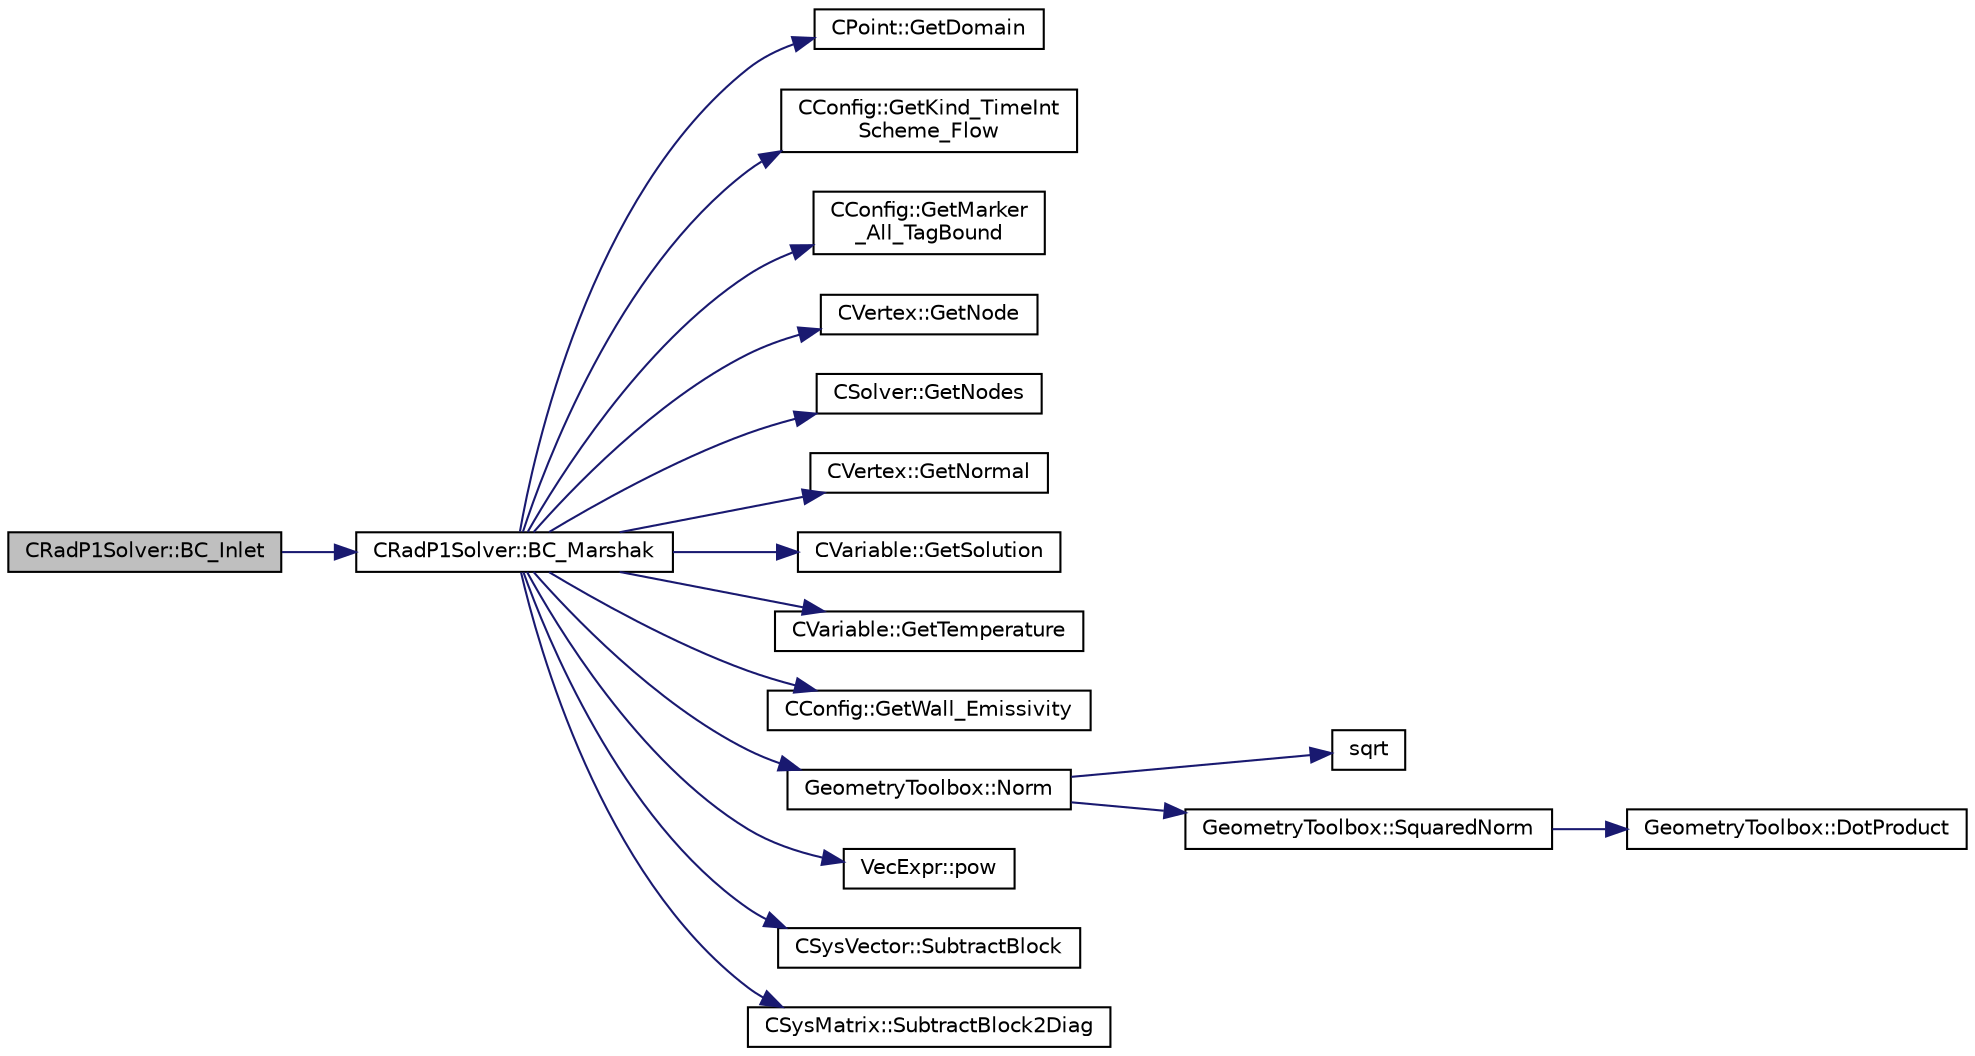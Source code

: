 digraph "CRadP1Solver::BC_Inlet"
{
 // LATEX_PDF_SIZE
  edge [fontname="Helvetica",fontsize="10",labelfontname="Helvetica",labelfontsize="10"];
  node [fontname="Helvetica",fontsize="10",shape=record];
  rankdir="LR";
  Node1 [label="CRadP1Solver::BC_Inlet",height=0.2,width=0.4,color="black", fillcolor="grey75", style="filled", fontcolor="black",tooltip="Impose the Marshak BC on inlet boundaries."];
  Node1 -> Node2 [color="midnightblue",fontsize="10",style="solid",fontname="Helvetica"];
  Node2 [label="CRadP1Solver::BC_Marshak",height=0.2,width=0.4,color="black", fillcolor="white", style="filled",URL="$classCRadP1Solver.html#abfe27f7a2dd3f371b52cfecd93acdc87",tooltip="Impose the Marshak boundary condition."];
  Node2 -> Node3 [color="midnightblue",fontsize="10",style="solid",fontname="Helvetica"];
  Node3 [label="CPoint::GetDomain",height=0.2,width=0.4,color="black", fillcolor="white", style="filled",URL="$classCPoint.html#aa58a27b602e47ddcad22ae74a5c6bc81",tooltip="For parallel computation, its indicates if a point must be computed or not."];
  Node2 -> Node4 [color="midnightblue",fontsize="10",style="solid",fontname="Helvetica"];
  Node4 [label="CConfig::GetKind_TimeInt\lScheme_Flow",height=0.2,width=0.4,color="black", fillcolor="white", style="filled",URL="$classCConfig.html#a568405f750ddcd4f702197e66b477ff9",tooltip="Get the kind of integration scheme (explicit or implicit) for the flow equations."];
  Node2 -> Node5 [color="midnightblue",fontsize="10",style="solid",fontname="Helvetica"];
  Node5 [label="CConfig::GetMarker\l_All_TagBound",height=0.2,width=0.4,color="black", fillcolor="white", style="filled",URL="$classCConfig.html#ab8c9c1f45950a29355be4ff357049440",tooltip="Get the index of the surface defined in the geometry file."];
  Node2 -> Node6 [color="midnightblue",fontsize="10",style="solid",fontname="Helvetica"];
  Node6 [label="CVertex::GetNode",height=0.2,width=0.4,color="black", fillcolor="white", style="filled",URL="$classCVertex.html#ad568da06e7191358d3a09a1bee71cdb5",tooltip="Get the node of the vertex."];
  Node2 -> Node7 [color="midnightblue",fontsize="10",style="solid",fontname="Helvetica"];
  Node7 [label="CSolver::GetNodes",height=0.2,width=0.4,color="black", fillcolor="white", style="filled",URL="$classCSolver.html#af3198e52a2ea377bb765647b5e697197",tooltip="Allow outside access to the nodes of the solver, containing conservatives, primitives,..."];
  Node2 -> Node8 [color="midnightblue",fontsize="10",style="solid",fontname="Helvetica"];
  Node8 [label="CVertex::GetNormal",height=0.2,width=0.4,color="black", fillcolor="white", style="filled",URL="$classCVertex.html#a57cacfe764770e6c0e54c278cb584f7c",tooltip="Copy the the normal vector of a face."];
  Node2 -> Node9 [color="midnightblue",fontsize="10",style="solid",fontname="Helvetica"];
  Node9 [label="CVariable::GetSolution",height=0.2,width=0.4,color="black", fillcolor="white", style="filled",URL="$classCVariable.html#a261483e39c23c1de7cb9aea7e917c121",tooltip="Get the solution."];
  Node2 -> Node10 [color="midnightblue",fontsize="10",style="solid",fontname="Helvetica"];
  Node10 [label="CVariable::GetTemperature",height=0.2,width=0.4,color="black", fillcolor="white", style="filled",URL="$classCVariable.html#a21a72a13ee2eb461b8c439c8eb4fce19",tooltip="A virtual member."];
  Node2 -> Node11 [color="midnightblue",fontsize="10",style="solid",fontname="Helvetica"];
  Node11 [label="CConfig::GetWall_Emissivity",height=0.2,width=0.4,color="black", fillcolor="white", style="filled",URL="$classCConfig.html#af892dbdc5a49a1116cce259a7aefb178",tooltip="Get the wall emissivity at a boundary."];
  Node2 -> Node12 [color="midnightblue",fontsize="10",style="solid",fontname="Helvetica"];
  Node12 [label="GeometryToolbox::Norm",height=0.2,width=0.4,color="black", fillcolor="white", style="filled",URL="$group__GeometryToolbox.html#gad8b24e50333c9a8378f7abf18222f36a",tooltip=" "];
  Node12 -> Node13 [color="midnightblue",fontsize="10",style="solid",fontname="Helvetica"];
  Node13 [label="sqrt",height=0.2,width=0.4,color="black", fillcolor="white", style="filled",URL="$group__SIMD.html#ga54a1925ab40fb4249ea255072520de35",tooltip=" "];
  Node12 -> Node14 [color="midnightblue",fontsize="10",style="solid",fontname="Helvetica"];
  Node14 [label="GeometryToolbox::SquaredNorm",height=0.2,width=0.4,color="black", fillcolor="white", style="filled",URL="$group__GeometryToolbox.html#ga98c9b9314cc6352c9bba49b8cfb4b056",tooltip=" "];
  Node14 -> Node15 [color="midnightblue",fontsize="10",style="solid",fontname="Helvetica"];
  Node15 [label="GeometryToolbox::DotProduct",height=0.2,width=0.4,color="black", fillcolor="white", style="filled",URL="$group__GeometryToolbox.html#ga7ec3e1e20fab73dbf0159fe38492cc89",tooltip=" "];
  Node2 -> Node16 [color="midnightblue",fontsize="10",style="solid",fontname="Helvetica"];
  Node16 [label="VecExpr::pow",height=0.2,width=0.4,color="black", fillcolor="white", style="filled",URL="$group__VecExpr.html#ga7fb255e1f2a1773d3cc6ff7bee1aadd2",tooltip=" "];
  Node2 -> Node17 [color="midnightblue",fontsize="10",style="solid",fontname="Helvetica"];
  Node17 [label="CSysVector::SubtractBlock",height=0.2,width=0.4,color="black", fillcolor="white", style="filled",URL="$classCSysVector.html#a71ea6ec1ebdb77535b976bb40e7659a6",tooltip="Subtract \"block\" from the vector, see AddBlock."];
  Node2 -> Node18 [color="midnightblue",fontsize="10",style="solid",fontname="Helvetica"];
  Node18 [label="CSysMatrix::SubtractBlock2Diag",height=0.2,width=0.4,color="black", fillcolor="white", style="filled",URL="$classCSysMatrix.html#a423b77066cf386dd6e4b95a656e4aadb",tooltip="Short-hand to AddBlock2Diag with alpha = -1, i.e. subtracts from the current diagonal."];
}
